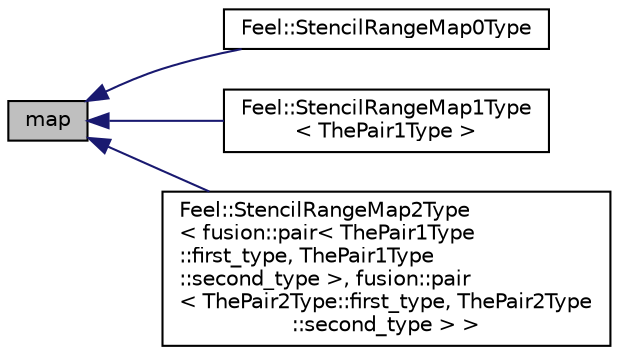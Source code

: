 digraph "map"
{
 // LATEX_PDF_SIZE
  edge [fontname="Helvetica",fontsize="10",labelfontname="Helvetica",labelfontsize="10"];
  node [fontname="Helvetica",fontsize="10",shape=record];
  rankdir="LR";
  Node1 [label="map",height=0.2,width=0.4,color="black", fillcolor="grey75", style="filled", fontcolor="black",tooltip=" "];
  Node1 -> Node2 [dir="back",color="midnightblue",fontsize="10",style="solid",fontname="Helvetica"];
  Node2 [label="Feel::StencilRangeMap0Type",height=0.2,width=0.4,color="black", fillcolor="white", style="filled",URL="$structFeel_1_1StencilRangeMap0Type.html",tooltip=" "];
  Node1 -> Node3 [dir="back",color="midnightblue",fontsize="10",style="solid",fontname="Helvetica"];
  Node3 [label="Feel::StencilRangeMap1Type\l\< ThePair1Type \>",height=0.2,width=0.4,color="black", fillcolor="white", style="filled",URL="$structFeel_1_1StencilRangeMap1Type.html",tooltip=" "];
  Node1 -> Node4 [dir="back",color="midnightblue",fontsize="10",style="solid",fontname="Helvetica"];
  Node4 [label="Feel::StencilRangeMap2Type\l\< fusion::pair\< ThePair1Type\l::first_type, ThePair1Type\l::second_type \>, fusion::pair\l\< ThePair2Type::first_type, ThePair2Type\l::second_type \> \>",height=0.2,width=0.4,color="black", fillcolor="white", style="filled",URL="$structFeel_1_1StencilRangeMap2Type.html",tooltip=" "];
}
